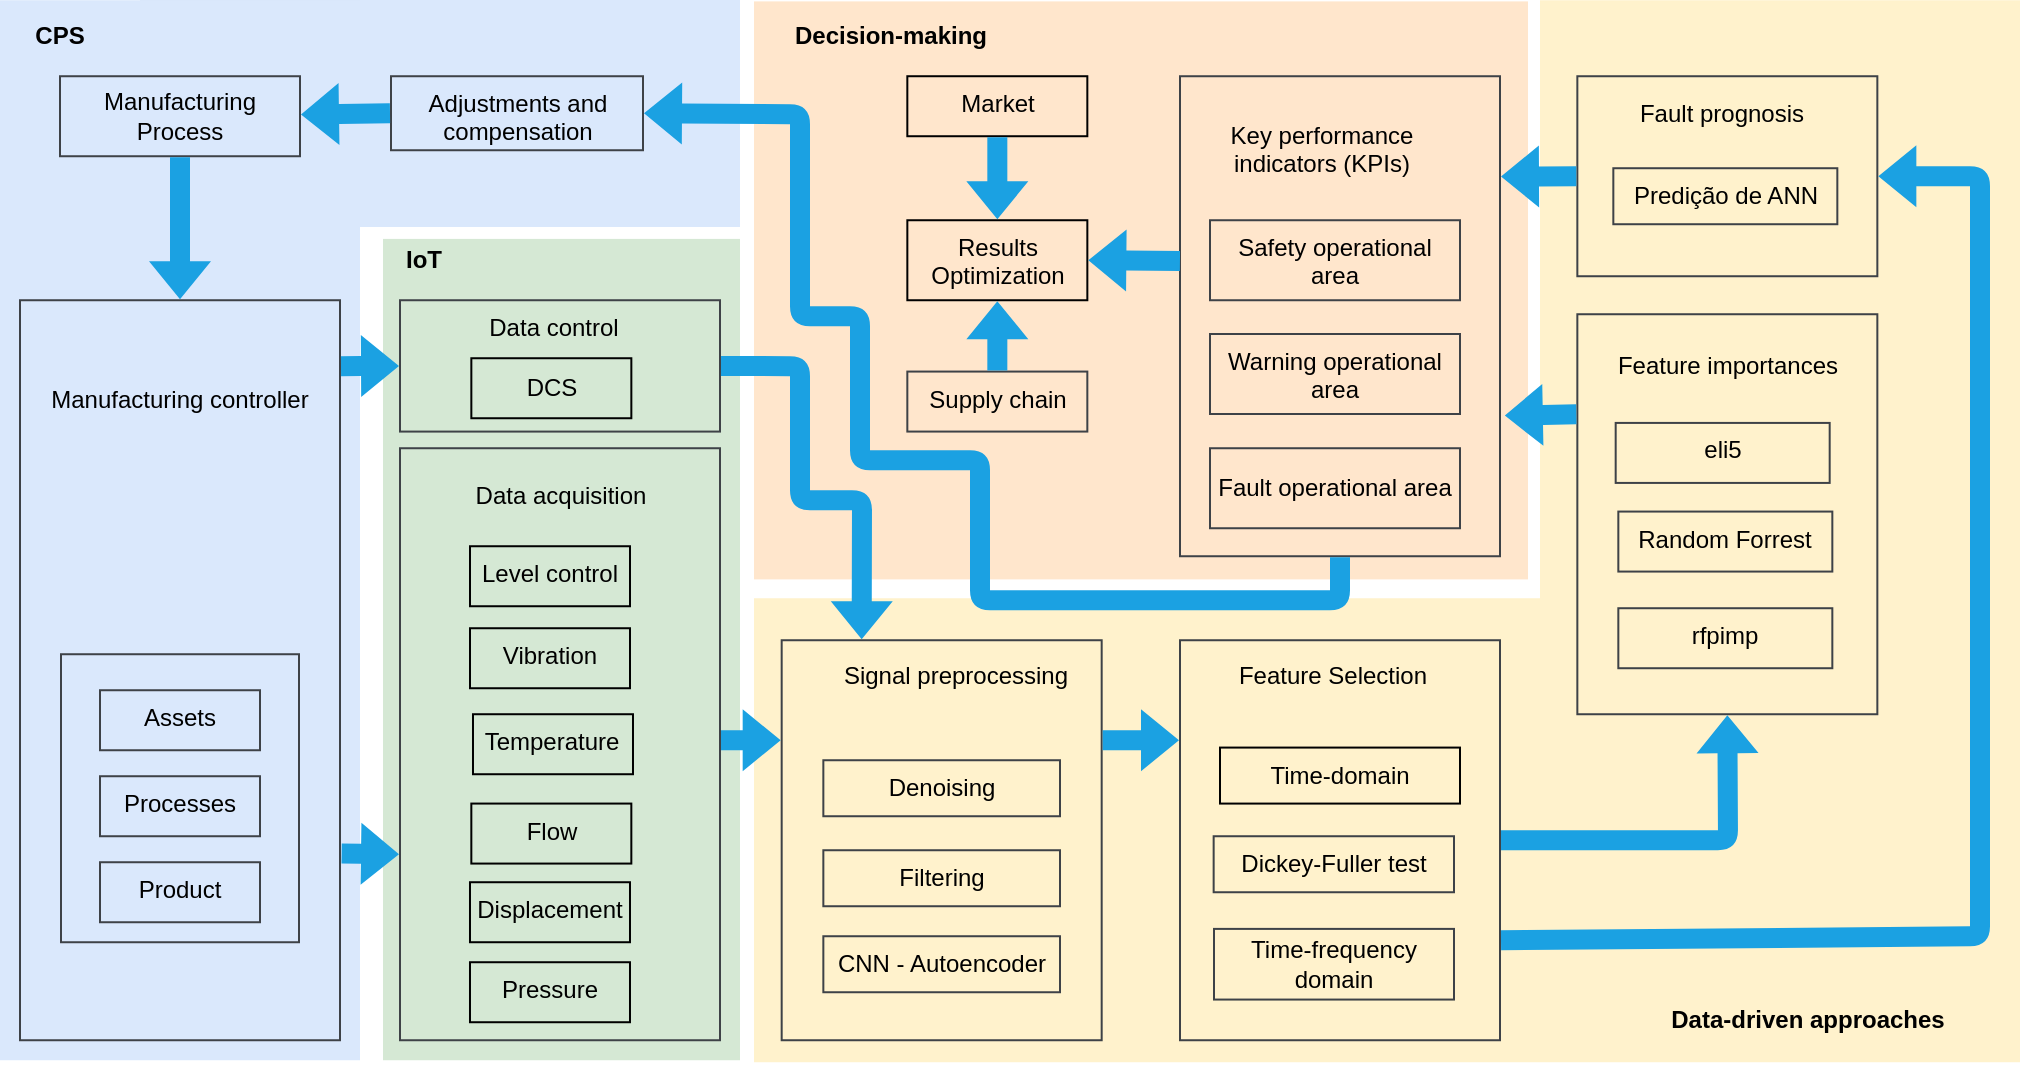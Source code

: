 <mxfile version="14.4.8" type="github">
  <diagram id="f5xDm-sZU2RgQFvWg1b2" name="Arquitetura">
    <mxGraphModel dx="982" dy="539" grid="1" gridSize="10" guides="1" tooltips="1" connect="1" arrows="1" fold="1" page="1" pageScale="1" pageWidth="1169" pageHeight="827" math="0" shadow="0">
      <root>
        <mxCell id="0" />
        <mxCell id="1" parent="0" />
        <mxCell id="f1FKTkvxkl4B_QiiFOp4-73" value="" style="rounded=0;whiteSpace=wrap;html=1;strokeWidth=1;align=center;fillColor=#ffe6cc;rotation=-90;strokeColor=none;" parent="1" vertex="1">
          <mxGeometry x="526" y="84.7" width="289" height="387" as="geometry" />
        </mxCell>
        <mxCell id="f1FKTkvxkl4B_QiiFOp4-72" value="" style="rounded=0;whiteSpace=wrap;html=1;strokeWidth=1;align=center;fillColor=#fff2cc;rotation=0;strokeColor=none;" parent="1" vertex="1">
          <mxGeometry x="870" y="133.12" width="240" height="453" as="geometry" />
        </mxCell>
        <mxCell id="f1FKTkvxkl4B_QiiFOp4-71" value="" style="rounded=0;whiteSpace=wrap;html=1;strokeWidth=1;align=center;fillColor=#fff2cc;rotation=-90;strokeColor=none;" parent="1" vertex="1">
          <mxGeometry x="677.5" y="231.62" width="232" height="633" as="geometry" />
        </mxCell>
        <mxCell id="f1FKTkvxkl4B_QiiFOp4-68" value="" style="whiteSpace=wrap;html=1;strokeColor=#3E4247;strokeWidth=1;fillColor=none;align=center;" parent="1" vertex="1">
          <mxGeometry x="690" y="171.12" width="160" height="240" as="geometry" />
        </mxCell>
        <mxCell id="f1FKTkvxkl4B_QiiFOp4-66" value="" style="whiteSpace=wrap;html=1;strokeColor=#3E4247;strokeWidth=1;fillColor=none;align=center;" parent="1" vertex="1">
          <mxGeometry x="888.67" y="171.12" width="150" height="100" as="geometry" />
        </mxCell>
        <mxCell id="f1FKTkvxkl4B_QiiFOp4-64" value="" style="whiteSpace=wrap;html=1;strokeColor=#3E4247;strokeWidth=1;fillColor=none;align=center;" parent="1" vertex="1">
          <mxGeometry x="888.67" y="290.12" width="150" height="200" as="geometry" />
        </mxCell>
        <mxCell id="f1FKTkvxkl4B_QiiFOp4-58" value="" style="whiteSpace=wrap;html=1;strokeColor=#3E4247;strokeWidth=1;fillColor=none;align=center;" parent="1" vertex="1">
          <mxGeometry x="490.84" y="453.12" width="160" height="200" as="geometry" />
        </mxCell>
        <mxCell id="f1FKTkvxkl4B_QiiFOp4-59" value="" style="whiteSpace=wrap;html=1;strokeColor=#3E4247;strokeWidth=1;fillColor=none;align=center;" parent="1" vertex="1">
          <mxGeometry x="690" y="453.12" width="160" height="200" as="geometry" />
        </mxCell>
        <mxCell id="f1FKTkvxkl4B_QiiFOp4-55" value="" style="rounded=0;whiteSpace=wrap;html=1;strokeWidth=1;align=center;fillColor=#dae8fc;rotation=-90;strokeColor=none;" parent="1" vertex="1">
          <mxGeometry x="263.25" y="39.75" width="113.5" height="300" as="geometry" />
        </mxCell>
        <mxCell id="f1FKTkvxkl4B_QiiFOp4-53" value="" style="rounded=0;whiteSpace=wrap;html=1;strokeWidth=1;align=center;fillColor=#dae8fc;strokeColor=none;" parent="1" vertex="1">
          <mxGeometry x="100" y="133.12" width="180" height="530" as="geometry" />
        </mxCell>
        <mxCell id="f1FKTkvxkl4B_QiiFOp4-52" value="" style="whiteSpace=wrap;html=1;align=center;fillColor=#d5e8d4;strokeColor=none;" parent="1" vertex="1">
          <mxGeometry x="291.5" y="252.45" width="178.5" height="410.67" as="geometry" />
        </mxCell>
        <mxCell id="f1FKTkvxkl4B_QiiFOp4-48" value="" style="whiteSpace=wrap;html=1;align=center;fillColor=#d5e8d4;strokeColor=#3E4247;" parent="1" vertex="1">
          <mxGeometry x="300" y="283.12" width="160" height="65.67" as="geometry" />
        </mxCell>
        <mxCell id="f1FKTkvxkl4B_QiiFOp4-47" value="" style="whiteSpace=wrap;html=1;align=center;fillColor=#d5e8d4;strokeColor=#3E4247;" parent="1" vertex="1">
          <mxGeometry x="300" y="357.12" width="160" height="296" as="geometry" />
        </mxCell>
        <mxCell id="f1FKTkvxkl4B_QiiFOp4-44" value="" style="whiteSpace=wrap;html=1;align=center;fillColor=#dae8fc;strokeColor=#3E4247;" parent="1" vertex="1">
          <mxGeometry x="110" y="283.12" width="160" height="370" as="geometry" />
        </mxCell>
        <mxCell id="f1FKTkvxkl4B_QiiFOp4-45" value="" style="whiteSpace=wrap;html=1;align=center;fillColor=#dae8fc;strokeColor=#3E4247;" parent="1" vertex="1">
          <mxGeometry x="130.5" y="460.12" width="119" height="144" as="geometry" />
        </mxCell>
        <mxCell id="f1FKTkvxkl4B_QiiFOp4-1" value="CPS" style="text;html=1;strokeColor=none;fillColor=none;align=center;verticalAlign=middle;whiteSpace=wrap;rounded=0;fontStyle=1" parent="1" vertex="1">
          <mxGeometry x="110" y="141.12" width="40" height="20" as="geometry" />
        </mxCell>
        <mxCell id="f1FKTkvxkl4B_QiiFOp4-2" value="Manufacturing Process" style="rounded=0;whiteSpace=wrap;html=1;align=center;fillColor=none;strokeColor=#3E4247;" parent="1" vertex="1">
          <mxGeometry x="130" y="171.12" width="120" height="40" as="geometry" />
        </mxCell>
        <mxCell id="f1FKTkvxkl4B_QiiFOp4-3" value="Manufacturing controller" style="text;whiteSpace=wrap;html=1;align=center;fontStyle=0" parent="1" vertex="1">
          <mxGeometry x="115" y="319.12" width="150" height="30" as="geometry" />
        </mxCell>
        <mxCell id="f1FKTkvxkl4B_QiiFOp4-4" value="Assets" style="text;whiteSpace=wrap;html=1;align=center;strokeColor=#3E4247;" parent="1" vertex="1">
          <mxGeometry x="150" y="478.12" width="80" height="30" as="geometry" />
        </mxCell>
        <mxCell id="f1FKTkvxkl4B_QiiFOp4-5" value="Processes" style="text;whiteSpace=wrap;html=1;align=center;strokeColor=#3E4247;" parent="1" vertex="1">
          <mxGeometry x="150" y="521.12" width="80" height="30" as="geometry" />
        </mxCell>
        <mxCell id="f1FKTkvxkl4B_QiiFOp4-6" value="Product" style="text;whiteSpace=wrap;html=1;align=center;strokeWidth=1;strokeColor=#3E4247;" parent="1" vertex="1">
          <mxGeometry x="150" y="564.12" width="80" height="30" as="geometry" />
        </mxCell>
        <mxCell id="f1FKTkvxkl4B_QiiFOp4-7" value="Data control" style="text;whiteSpace=wrap;html=1;align=center;" parent="1" vertex="1">
          <mxGeometry x="331.5" y="283.12" width="90" height="30" as="geometry" />
        </mxCell>
        <mxCell id="f1FKTkvxkl4B_QiiFOp4-9" value="DCS" style="text;html=1;fillColor=none;align=center;verticalAlign=middle;whiteSpace=wrap;rounded=0;strokeColor=#000000;" parent="1" vertex="1">
          <mxGeometry x="335.67" y="312.12" width="80" height="30" as="geometry" />
        </mxCell>
        <mxCell id="f1FKTkvxkl4B_QiiFOp4-10" value="Data acquisition" style="text;whiteSpace=wrap;html=1;align=center;" parent="1" vertex="1">
          <mxGeometry x="325.5" y="367.12" width="109" height="30" as="geometry" />
        </mxCell>
        <mxCell id="f1FKTkvxkl4B_QiiFOp4-11" value="Level control" style="text;whiteSpace=wrap;html=1;align=center;strokeColor=#000000;" parent="1" vertex="1">
          <mxGeometry x="335" y="406.12" width="80" height="30" as="geometry" />
        </mxCell>
        <mxCell id="f1FKTkvxkl4B_QiiFOp4-12" value="Vibration" style="text;whiteSpace=wrap;html=1;align=center;strokeColor=#000000;" parent="1" vertex="1">
          <mxGeometry x="335" y="447.12" width="80" height="30" as="geometry" />
        </mxCell>
        <mxCell id="f1FKTkvxkl4B_QiiFOp4-13" value="Displacement" style="text;whiteSpace=wrap;html=1;align=center;strokeColor=#000000;" parent="1" vertex="1">
          <mxGeometry x="334.997" y="574.117" width="80" height="30" as="geometry" />
        </mxCell>
        <mxCell id="f1FKTkvxkl4B_QiiFOp4-14" value="Temperature" style="text;whiteSpace=wrap;html=1;align=center;strokeColor=#000000;" parent="1" vertex="1">
          <mxGeometry x="336.497" y="490.117" width="80" height="30" as="geometry" />
        </mxCell>
        <mxCell id="f1FKTkvxkl4B_QiiFOp4-15" value="Pressure" style="text;whiteSpace=wrap;html=1;align=center;strokeColor=#000000;" parent="1" vertex="1">
          <mxGeometry x="334.997" y="614.117" width="80" height="30" as="geometry" />
        </mxCell>
        <mxCell id="f1FKTkvxkl4B_QiiFOp4-16" value="Flow" style="text;whiteSpace=wrap;html=1;align=center;strokeColor=#000000;" parent="1" vertex="1">
          <mxGeometry x="335.667" y="534.787" width="80" height="30" as="geometry" />
        </mxCell>
        <mxCell id="f1FKTkvxkl4B_QiiFOp4-17" value="Signal preprocessing" style="text;whiteSpace=wrap;html=1;align=center;" parent="1" vertex="1">
          <mxGeometry x="511.667" y="457.117" width="132" height="28" as="geometry" />
        </mxCell>
        <mxCell id="f1FKTkvxkl4B_QiiFOp4-18" value="Denoising" style="text;whiteSpace=wrap;html=1;align=center;strokeColor=#3E4247;" parent="1" vertex="1">
          <mxGeometry x="511.67" y="513.12" width="118.33" height="28" as="geometry" />
        </mxCell>
        <mxCell id="f1FKTkvxkl4B_QiiFOp4-19" value="Filtering" style="text;whiteSpace=wrap;html=1;align=center;strokeColor=#3E4247;" parent="1" vertex="1">
          <mxGeometry x="511.67" y="558.12" width="118.33" height="28" as="geometry" />
        </mxCell>
        <mxCell id="f1FKTkvxkl4B_QiiFOp4-21" value="CNN - Autoencoder" style="text;whiteSpace=wrap;html=1;align=center;strokeColor=#3E4247;" parent="1" vertex="1">
          <mxGeometry x="511.67" y="601.12" width="118.33" height="28" as="geometry" />
        </mxCell>
        <mxCell id="f1FKTkvxkl4B_QiiFOp4-22" value="Feature Selection" style="text;whiteSpace=wrap;html=1;align=center;" parent="1" vertex="1">
          <mxGeometry x="708.497" y="457.117" width="117" height="28" as="geometry" />
        </mxCell>
        <mxCell id="f1FKTkvxkl4B_QiiFOp4-23" value="Time-domain" style="text;whiteSpace=wrap;html=1;align=center;strokeColor=#000000;" parent="1" vertex="1">
          <mxGeometry x="710" y="506.79" width="120" height="28" as="geometry" />
        </mxCell>
        <mxCell id="f1FKTkvxkl4B_QiiFOp4-24" value="Time-frequency domain" style="text;whiteSpace=wrap;html=1;align=center;strokeColor=#3E4247;verticalAlign=middle;" parent="1" vertex="1">
          <mxGeometry x="707" y="597.45" width="120" height="35.33" as="geometry" />
        </mxCell>
        <mxCell id="f1FKTkvxkl4B_QiiFOp4-25" value="Dickey-Fuller  test" style="text;whiteSpace=wrap;html=1;align=center;strokeColor=#3E4247;" parent="1" vertex="1">
          <mxGeometry x="706.83" y="551.12" width="120.17" height="28" as="geometry" />
        </mxCell>
        <mxCell id="f1FKTkvxkl4B_QiiFOp4-26" value="Data-driven approaches" style="text;whiteSpace=wrap;html=1;align=center;fontStyle=1" parent="1" vertex="1">
          <mxGeometry x="929.997" y="629.117" width="148" height="28" as="geometry" />
        </mxCell>
        <mxCell id="f1FKTkvxkl4B_QiiFOp4-27" value="Feature importances" style="text;whiteSpace=wrap;html=1;align=center;" parent="1" vertex="1">
          <mxGeometry x="898.667" y="301.957" width="130" height="28" as="geometry" />
        </mxCell>
        <mxCell id="f1FKTkvxkl4B_QiiFOp4-29" value="eli5" style="text;whiteSpace=wrap;html=1;align=center;strokeColor=#3E4247;" parent="1" vertex="1">
          <mxGeometry x="907.84" y="344.46" width="107" height="30" as="geometry" />
        </mxCell>
        <mxCell id="f1FKTkvxkl4B_QiiFOp4-30" value="Random Forrest" style="text;whiteSpace=wrap;html=1;align=center;strokeColor=#3E4247;" parent="1" vertex="1">
          <mxGeometry x="909.167" y="388.787" width="107" height="30" as="geometry" />
        </mxCell>
        <mxCell id="f1FKTkvxkl4B_QiiFOp4-31" value="rfpimp" style="text;whiteSpace=wrap;html=1;align=center;strokeColor=#3E4247;" parent="1" vertex="1">
          <mxGeometry x="909.167" y="437.117" width="107" height="30" as="geometry" />
        </mxCell>
        <mxCell id="f1FKTkvxkl4B_QiiFOp4-32" value="Fault prognosis" style="text;whiteSpace=wrap;html=1;align=center;" parent="1" vertex="1">
          <mxGeometry x="910.337" y="175.997" width="102" height="28" as="geometry" />
        </mxCell>
        <mxCell id="f1FKTkvxkl4B_QiiFOp4-33" value="Predição de ANN" style="text;whiteSpace=wrap;html=1;align=center;strokeColor=#3E4247;" parent="1" vertex="1">
          <mxGeometry x="906.667" y="217.117" width="112" height="28" as="geometry" />
        </mxCell>
        <mxCell id="f1FKTkvxkl4B_QiiFOp4-34" value="Key performance indicators (KPIs)" style="text;whiteSpace=wrap;html=1;align=center;" parent="1" vertex="1">
          <mxGeometry x="690.75" y="187.12" width="140" height="28" as="geometry" />
        </mxCell>
        <mxCell id="f1FKTkvxkl4B_QiiFOp4-35" value="Fault operational area" style="text;whiteSpace=wrap;html=1;align=center;strokeColor=#3E4247;verticalAlign=middle;" parent="1" vertex="1">
          <mxGeometry x="705" y="357.12" width="125" height="40" as="geometry" />
        </mxCell>
        <mxCell id="f1FKTkvxkl4B_QiiFOp4-36" value="Warning operational area" style="text;whiteSpace=wrap;html=1;align=center;strokeColor=#3E4247;" parent="1" vertex="1">
          <mxGeometry x="705" y="300" width="125" height="40" as="geometry" />
        </mxCell>
        <mxCell id="f1FKTkvxkl4B_QiiFOp4-37" value="Safety operational area" style="text;whiteSpace=wrap;html=1;align=center;strokeColor=#3E4247;" parent="1" vertex="1">
          <mxGeometry x="705" y="243.12" width="125" height="40" as="geometry" />
        </mxCell>
        <mxCell id="f1FKTkvxkl4B_QiiFOp4-38" value="Decision-making" style="text;whiteSpace=wrap;html=1;align=center;fontStyle=1" parent="1" vertex="1">
          <mxGeometry x="490.837" y="137.117" width="109" height="28" as="geometry" />
        </mxCell>
        <mxCell id="f1FKTkvxkl4B_QiiFOp4-40" value="Market" style="text;whiteSpace=wrap;html=1;align=center;strokeColor=#000000;" parent="1" vertex="1">
          <mxGeometry x="553.667" y="171.117" width="90" height="30" as="geometry" />
        </mxCell>
        <mxCell id="f1FKTkvxkl4B_QiiFOp4-41" value="Results Optimization" style="text;whiteSpace=wrap;html=1;align=center;strokeColor=#000000;" parent="1" vertex="1">
          <mxGeometry x="553.67" y="243.12" width="90" height="40" as="geometry" />
        </mxCell>
        <mxCell id="f1FKTkvxkl4B_QiiFOp4-42" value="Supply chain" style="text;whiteSpace=wrap;html=1;align=center;strokeColor=#3E4247;" parent="1" vertex="1">
          <mxGeometry x="553.667" y="318.787" width="90" height="30" as="geometry" />
        </mxCell>
        <mxCell id="f1FKTkvxkl4B_QiiFOp4-43" value="Adjustments and compensation" style="text;whiteSpace=wrap;html=1;align=center;strokeColor=#3E4247;" parent="1" vertex="1">
          <mxGeometry x="295.5" y="171.12" width="126" height="37" as="geometry" />
        </mxCell>
        <mxCell id="f1FKTkvxkl4B_QiiFOp4-46" value="IoT" style="text;html=1;strokeColor=none;fillColor=none;align=center;verticalAlign=middle;whiteSpace=wrap;rounded=0;fontStyle=1" parent="1" vertex="1">
          <mxGeometry x="291.5" y="253.12" width="40" height="20" as="geometry" />
        </mxCell>
        <mxCell id="f1FKTkvxkl4B_QiiFOp4-49" style="edgeStyle=orthogonalEdgeStyle;rounded=0;orthogonalLoop=1;jettySize=auto;html=1;exitX=0.5;exitY=1;exitDx=0;exitDy=0;" parent="1" source="f1FKTkvxkl4B_QiiFOp4-46" target="f1FKTkvxkl4B_QiiFOp4-46" edge="1">
          <mxGeometry relative="1" as="geometry" />
        </mxCell>
        <mxCell id="f1FKTkvxkl4B_QiiFOp4-50" value="" style="shape=flexArrow;endArrow=classic;html=1;entryX=0;entryY=0.5;entryDx=0;entryDy=0;fillColor=#1ba1e2;strokeColor=none;" parent="1" target="f1FKTkvxkl4B_QiiFOp4-48" edge="1">
          <mxGeometry width="50" height="50" relative="1" as="geometry">
            <mxPoint x="270" y="316.12" as="sourcePoint" />
            <mxPoint x="300" y="324.12" as="targetPoint" />
          </mxGeometry>
        </mxCell>
        <mxCell id="f1FKTkvxkl4B_QiiFOp4-51" value="" style="shape=flexArrow;endArrow=classic;html=1;exitX=1.002;exitY=0.085;exitDx=0;exitDy=0;exitPerimeter=0;fillColor=#1ba1e2;strokeColor=none;" parent="1" edge="1">
          <mxGeometry width="50" height="50" relative="1" as="geometry">
            <mxPoint x="270.32" y="559.79" as="sourcePoint" />
            <mxPoint x="300" y="560.19" as="targetPoint" />
          </mxGeometry>
        </mxCell>
        <mxCell id="f1FKTkvxkl4B_QiiFOp4-54" value="" style="shape=flexArrow;endArrow=classic;html=1;entryX=0.5;entryY=0;entryDx=0;entryDy=0;fillColor=#1ba1e2;strokeColor=none;exitX=0.5;exitY=1;exitDx=0;exitDy=0;" parent="1" source="f1FKTkvxkl4B_QiiFOp4-2" target="f1FKTkvxkl4B_QiiFOp4-44" edge="1">
          <mxGeometry width="50" height="50" relative="1" as="geometry">
            <mxPoint x="295" y="233.12" as="sourcePoint" />
            <mxPoint x="325" y="232.955" as="targetPoint" />
          </mxGeometry>
        </mxCell>
        <mxCell id="f1FKTkvxkl4B_QiiFOp4-57" value="" style="shape=flexArrow;endArrow=classic;html=1;fillColor=#1ba1e2;strokeColor=none;exitX=0;exitY=0.5;exitDx=0;exitDy=0;" parent="1" source="f1FKTkvxkl4B_QiiFOp4-43" target="f1FKTkvxkl4B_QiiFOp4-2" edge="1">
          <mxGeometry width="50" height="50" relative="1" as="geometry">
            <mxPoint x="540" y="193.12" as="sourcePoint" />
            <mxPoint x="540" y="265.12" as="targetPoint" />
          </mxGeometry>
        </mxCell>
        <mxCell id="f1FKTkvxkl4B_QiiFOp4-61" value="" style="shape=flexArrow;endArrow=classic;html=1;fillColor=#1ba1e2;strokeColor=none;entryX=0;entryY=0.25;entryDx=0;entryDy=0;" parent="1" target="f1FKTkvxkl4B_QiiFOp4-58" edge="1">
          <mxGeometry width="50" height="50" relative="1" as="geometry">
            <mxPoint x="460" y="503.12" as="sourcePoint" />
            <mxPoint x="590" y="353.12" as="targetPoint" />
          </mxGeometry>
        </mxCell>
        <mxCell id="f1FKTkvxkl4B_QiiFOp4-62" value="" style="shape=flexArrow;endArrow=classic;html=1;fillColor=#1ba1e2;strokeColor=none;exitX=1;exitY=0.5;exitDx=0;exitDy=0;entryX=0.25;entryY=0;entryDx=0;entryDy=0;" parent="1" source="f1FKTkvxkl4B_QiiFOp4-48" target="f1FKTkvxkl4B_QiiFOp4-58" edge="1">
          <mxGeometry width="50" height="50" relative="1" as="geometry">
            <mxPoint x="470.0" y="513.12" as="sourcePoint" />
            <mxPoint x="561" y="451.12" as="targetPoint" />
            <Array as="points">
              <mxPoint x="500" y="316.12" />
              <mxPoint x="500" y="383.12" />
              <mxPoint x="531" y="383.12" />
            </Array>
          </mxGeometry>
        </mxCell>
        <mxCell id="f1FKTkvxkl4B_QiiFOp4-63" value="" style="shape=flexArrow;endArrow=classic;html=1;fillColor=#1ba1e2;strokeColor=none;entryX=0;entryY=0.25;entryDx=0;entryDy=0;exitX=1;exitY=0.25;exitDx=0;exitDy=0;" parent="1" source="f1FKTkvxkl4B_QiiFOp4-58" target="f1FKTkvxkl4B_QiiFOp4-59" edge="1">
          <mxGeometry width="50" height="50" relative="1" as="geometry">
            <mxPoint x="650.84" y="506.79" as="sourcePoint" />
            <mxPoint x="681.68" y="506.79" as="targetPoint" />
          </mxGeometry>
        </mxCell>
        <mxCell id="f1FKTkvxkl4B_QiiFOp4-65" value="" style="shape=flexArrow;endArrow=classic;html=1;fillColor=#1ba1e2;strokeColor=none;entryX=0.5;entryY=1;entryDx=0;entryDy=0;exitX=1;exitY=0.5;exitDx=0;exitDy=0;" parent="1" source="f1FKTkvxkl4B_QiiFOp4-59" target="f1FKTkvxkl4B_QiiFOp4-64" edge="1">
          <mxGeometry width="50" height="50" relative="1" as="geometry">
            <mxPoint x="850.0" y="504.77" as="sourcePoint" />
            <mxPoint x="889.16" y="504.77" as="targetPoint" />
            <Array as="points">
              <mxPoint x="964" y="553.12" />
            </Array>
          </mxGeometry>
        </mxCell>
        <mxCell id="f1FKTkvxkl4B_QiiFOp4-67" value="" style="shape=flexArrow;endArrow=classic;html=1;fillColor=#1ba1e2;strokeColor=none;entryX=1;entryY=0.5;entryDx=0;entryDy=0;exitX=1;exitY=0.75;exitDx=0;exitDy=0;" parent="1" source="f1FKTkvxkl4B_QiiFOp4-59" target="f1FKTkvxkl4B_QiiFOp4-66" edge="1">
          <mxGeometry width="50" height="50" relative="1" as="geometry">
            <mxPoint x="870" y="601.12" as="sourcePoint" />
            <mxPoint x="985" y="538.12" as="targetPoint" />
            <Array as="points">
              <mxPoint x="1090" y="601.12" />
              <mxPoint x="1090" y="413.12" />
              <mxPoint x="1090" y="221.12" />
            </Array>
          </mxGeometry>
        </mxCell>
        <mxCell id="f1FKTkvxkl4B_QiiFOp4-69" value="" style="shape=flexArrow;endArrow=classic;html=1;fillColor=#1ba1e2;strokeColor=none;entryX=1;entryY=0.209;entryDx=0;entryDy=0;exitX=0;exitY=0.5;exitDx=0;exitDy=0;entryPerimeter=0;" parent="1" source="f1FKTkvxkl4B_QiiFOp4-66" target="f1FKTkvxkl4B_QiiFOp4-68" edge="1">
          <mxGeometry width="50" height="50" relative="1" as="geometry">
            <mxPoint x="849.51" y="273.12" as="sourcePoint" />
            <mxPoint x="888.67" y="273.12" as="targetPoint" />
          </mxGeometry>
        </mxCell>
        <mxCell id="f1FKTkvxkl4B_QiiFOp4-70" value="" style="shape=flexArrow;endArrow=classic;html=1;fillColor=#1ba1e2;strokeColor=none;exitX=0;exitY=0.25;exitDx=0;exitDy=0;entryX=1.012;entryY=0.707;entryDx=0;entryDy=0;entryPerimeter=0;" parent="1" source="f1FKTkvxkl4B_QiiFOp4-64" target="f1FKTkvxkl4B_QiiFOp4-68" edge="1">
          <mxGeometry width="50" height="50" relative="1" as="geometry">
            <mxPoint x="885.52" y="357.12" as="sourcePoint" />
            <mxPoint x="850" y="357.12" as="targetPoint" />
          </mxGeometry>
        </mxCell>
        <mxCell id="f1FKTkvxkl4B_QiiFOp4-74" value="" style="shape=flexArrow;endArrow=classic;html=1;fillColor=#1ba1e2;strokeColor=none;exitX=0.5;exitY=1;exitDx=0;exitDy=0;entryX=1;entryY=0.5;entryDx=0;entryDy=0;" parent="1" source="f1FKTkvxkl4B_QiiFOp4-68" target="f1FKTkvxkl4B_QiiFOp4-43" edge="1">
          <mxGeometry width="50" height="50" relative="1" as="geometry">
            <mxPoint x="527.17" y="217.115" as="sourcePoint" />
            <mxPoint x="628.17" y="352.28" as="targetPoint" />
            <Array as="points">
              <mxPoint x="770" y="433.12" />
              <mxPoint x="710" y="433.12" />
              <mxPoint x="670" y="433.12" />
              <mxPoint x="590" y="433.12" />
              <mxPoint x="590" y="413.12" />
              <mxPoint x="590" y="403.12" />
              <mxPoint x="590" y="363.12" />
              <mxPoint x="550" y="363.12" />
              <mxPoint x="530" y="363.12" />
              <mxPoint x="530" y="353.12" />
              <mxPoint x="530" y="343.12" />
              <mxPoint x="530" y="323.12" />
              <mxPoint x="530" y="313.12" />
              <mxPoint x="530" y="291.12" />
              <mxPoint x="500" y="291.12" />
              <mxPoint x="500" y="243.12" />
              <mxPoint x="500" y="213.12" />
              <mxPoint x="500" y="190.12" />
            </Array>
          </mxGeometry>
        </mxCell>
        <mxCell id="f1FKTkvxkl4B_QiiFOp4-75" value="" style="shape=flexArrow;endArrow=classic;html=1;fillColor=#1ba1e2;strokeColor=none;entryX=0.5;entryY=0;entryDx=0;entryDy=0;exitX=0.5;exitY=1;exitDx=0;exitDy=0;" parent="1" source="f1FKTkvxkl4B_QiiFOp4-40" target="f1FKTkvxkl4B_QiiFOp4-41" edge="1">
          <mxGeometry width="50" height="50" relative="1" as="geometry">
            <mxPoint x="612.98" y="273.12" as="sourcePoint" />
            <mxPoint x="574.31" y="273.28" as="targetPoint" />
          </mxGeometry>
        </mxCell>
        <mxCell id="f1FKTkvxkl4B_QiiFOp4-76" value="" style="shape=flexArrow;endArrow=classic;html=1;fillColor=#1ba1e2;strokeColor=none;entryX=0.5;entryY=1;entryDx=0;entryDy=0;exitX=0.5;exitY=0;exitDx=0;exitDy=0;" parent="1" source="f1FKTkvxkl4B_QiiFOp4-42" target="f1FKTkvxkl4B_QiiFOp4-41" edge="1">
          <mxGeometry width="50" height="50" relative="1" as="geometry">
            <mxPoint x="609.997" y="338.457" as="sourcePoint" />
            <mxPoint x="610" y="380.46" as="targetPoint" />
          </mxGeometry>
        </mxCell>
        <mxCell id="f1FKTkvxkl4B_QiiFOp4-77" value="" style="shape=flexArrow;endArrow=classic;html=1;fillColor=#1ba1e2;strokeColor=none;entryX=1;entryY=0.5;entryDx=0;entryDy=0;exitX=0.003;exitY=0.385;exitDx=0;exitDy=0;exitPerimeter=0;" parent="1" source="f1FKTkvxkl4B_QiiFOp4-68" target="f1FKTkvxkl4B_QiiFOp4-41" edge="1">
          <mxGeometry width="50" height="50" relative="1" as="geometry">
            <mxPoint x="673.997" y="339.117" as="sourcePoint" />
            <mxPoint x="674.0" y="290.12" as="targetPoint" />
          </mxGeometry>
        </mxCell>
      </root>
    </mxGraphModel>
  </diagram>
</mxfile>

